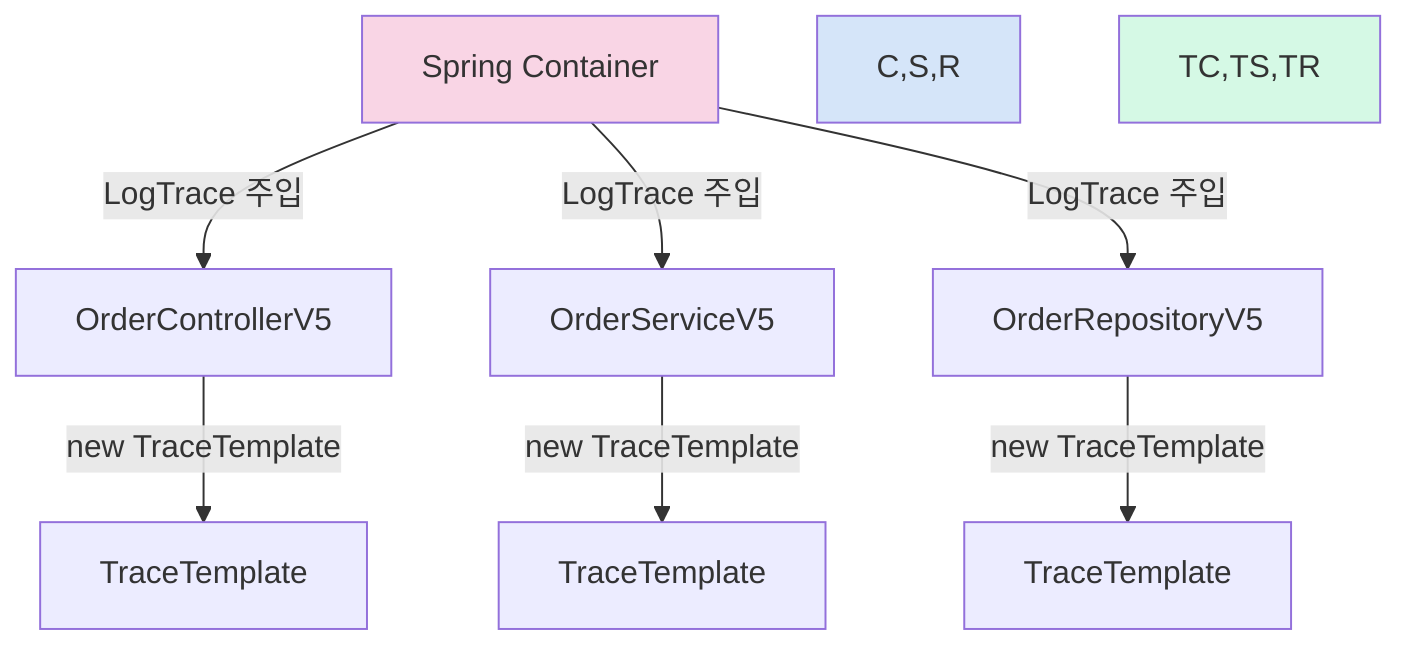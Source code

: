 graph TD
    SC[Spring Container] -->|LogTrace 주입| C[OrderControllerV5]
    SC -->|LogTrace 주입| S[OrderServiceV5]
    SC -->|LogTrace 주입| R[OrderRepositoryV5]
    
    C -->|new TraceTemplate| TC[TraceTemplate]
    S -->|new TraceTemplate| TS[TraceTemplate]
    R -->|new TraceTemplate| TR[TraceTemplate]
    
    style SC fill:#f9d5e5
    style C,S,R fill:#d5e5f9
    style TC,TS,TR fill:#d5f9e5